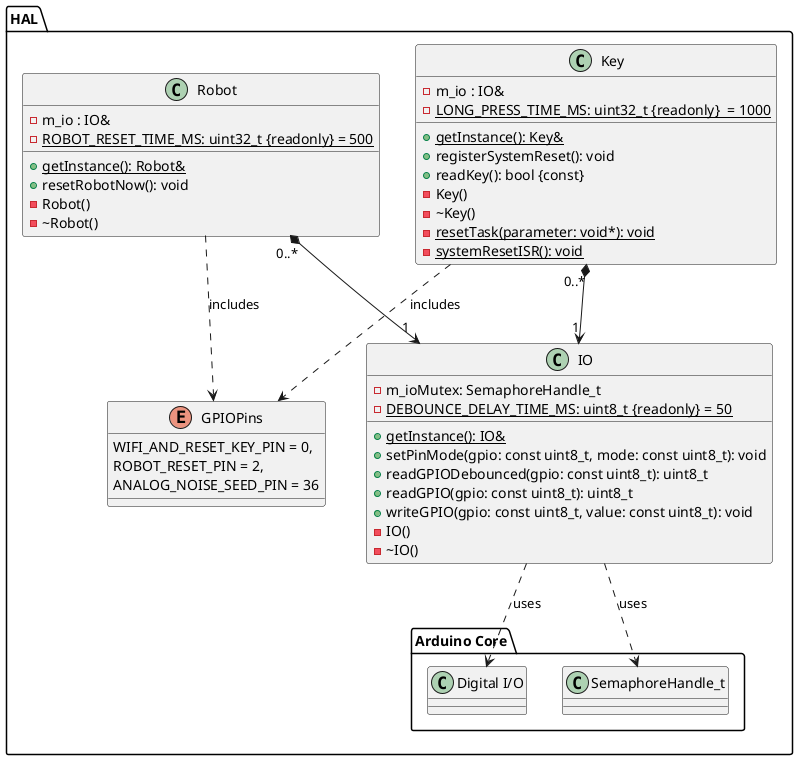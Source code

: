 @startuml
package HAL
{
    package "Arduino Core"
    {
        class "Digital I/O" as ArduinoIO
        class SemaphoreHandle_t 
    }

    enum GPIOPins
    {
        WIFI_AND_RESET_KEY_PIN = 0,
        ROBOT_RESET_PIN = 2,
        ANALOG_NOISE_SEED_PIN = 36
    }

    class IO
    {
        - m_ioMutex: SemaphoreHandle_t
        {static} - DEBOUNCE_DELAY_TIME_MS: uint8_t {readonly} = 50
        + {static} getInstance(): IO&
        + setPinMode(gpio: const uint8_t, mode: const uint8_t): void
        + readGPIODebounced(gpio: const uint8_t): uint8_t
        + readGPIO(gpio: const uint8_t): uint8_t
        + writeGPIO(gpio: const uint8_t, value: const uint8_t): void
        - IO()
        - ~IO()
    }
    IO  ..> ArduinoIO : uses
    IO  ..> SemaphoreHandle_t : uses

    class Key
    {
        - m_io : IO&
        {static} - LONG_PRESS_TIME_MS: uint32_t {readonly}  = 1000
        {static} + getInstance(): Key&
        + registerSystemReset(): void
        + readKey(): bool {const}
        - Key()
        - ~Key()
        - {static} resetTask(parameter: void*): void
        - {static} systemResetISR(): void
    }
    Key "0..*" *--> "1" IO
    Key ..> GPIOPins : includes

    class Robot
    {
        - m_io : IO&
        {static} - ROBOT_RESET_TIME_MS: uint32_t {readonly} = 500
        {static} + getInstance(): Robot&
        + resetRobotNow(): void
        - Robot()
        - ~Robot()
    }
    Robot "0..*" *--> "1" IO
    Robot ..> GPIOPins : includes
}
@enduml

